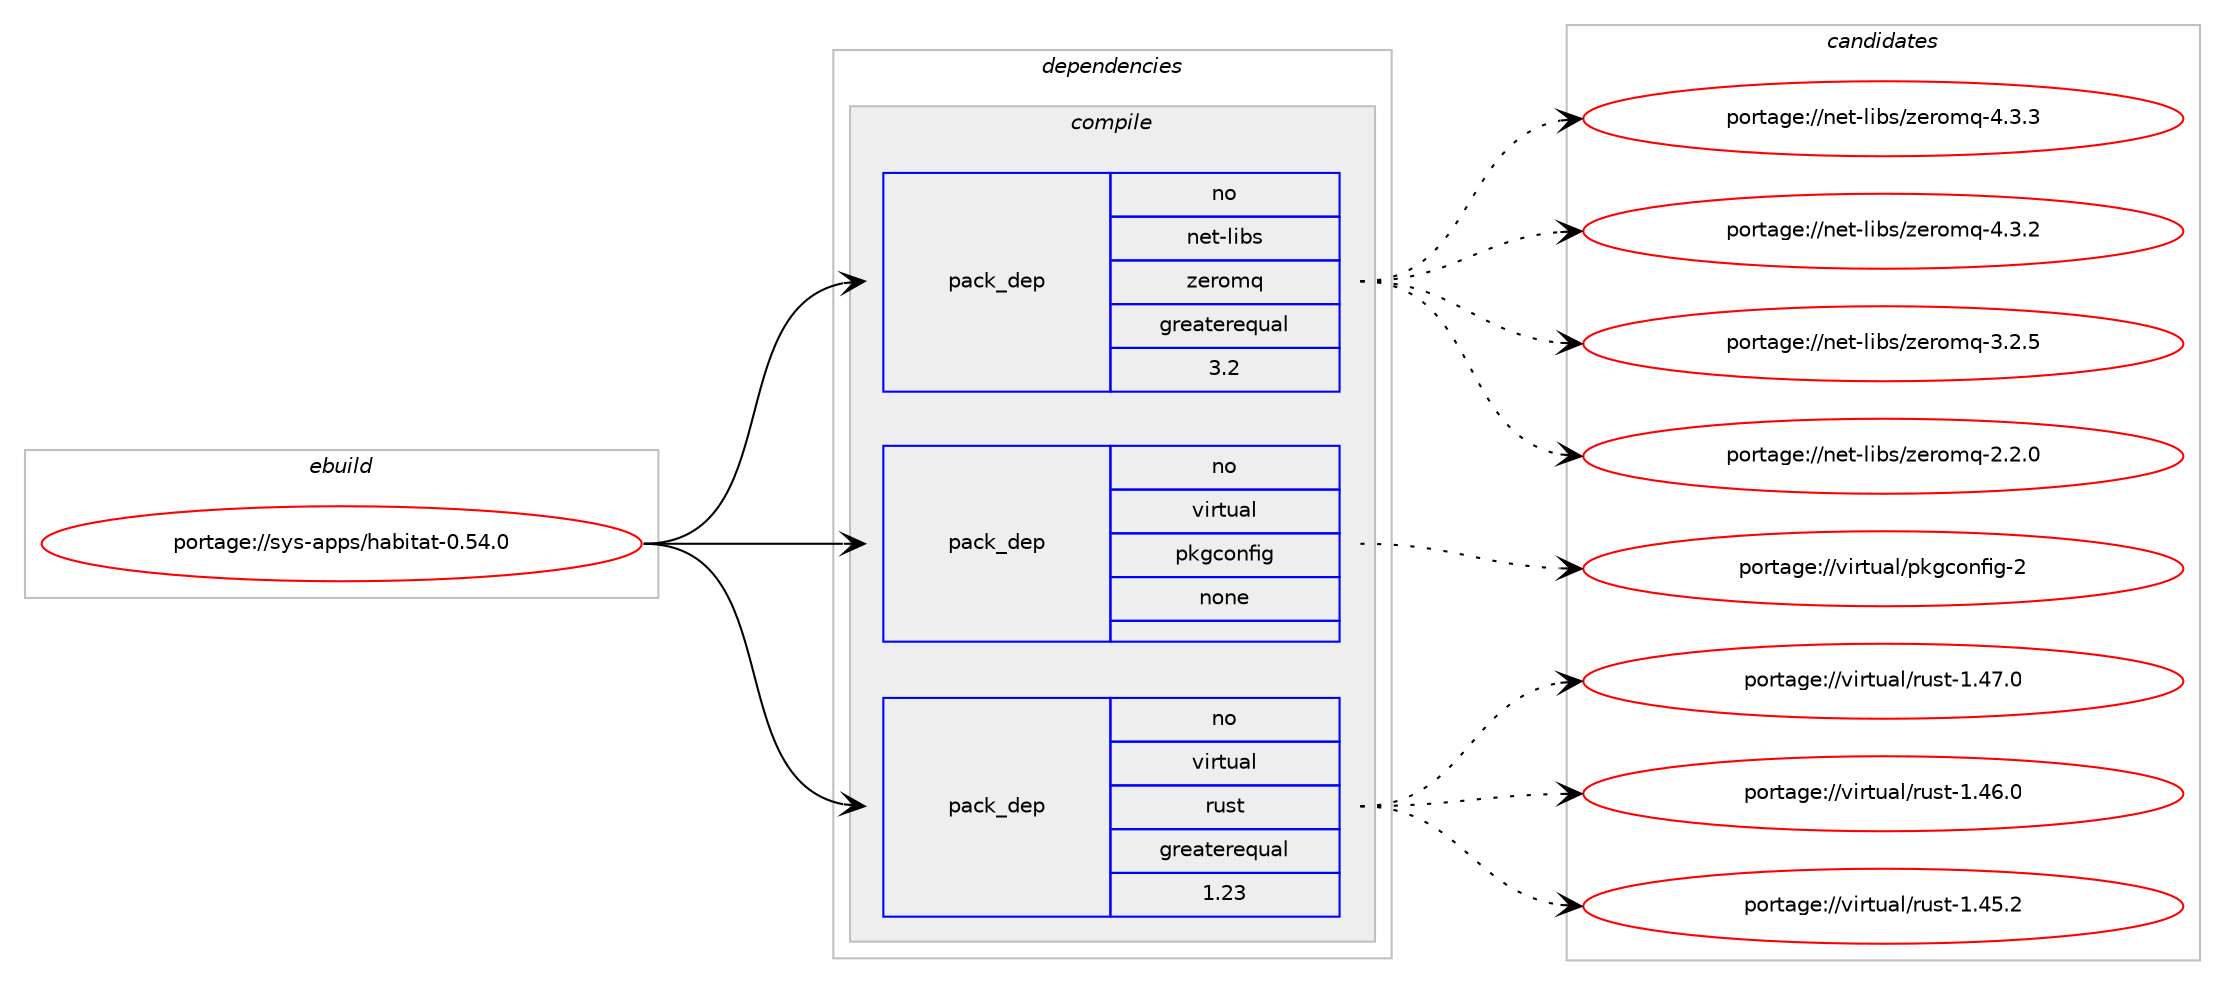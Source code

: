 digraph prolog {

# *************
# Graph options
# *************

newrank=true;
concentrate=true;
compound=true;
graph [rankdir=LR,fontname=Helvetica,fontsize=10,ranksep=1.5];#, ranksep=2.5, nodesep=0.2];
edge  [arrowhead=vee];
node  [fontname=Helvetica,fontsize=10];

# **********
# The ebuild
# **********

subgraph cluster_leftcol {
color=gray;
rank=same;
label=<<i>ebuild</i>>;
id [label="portage://sys-apps/habitat-0.54.0", color=red, width=4, href="../sys-apps/habitat-0.54.0.svg"];
}

# ****************
# The dependencies
# ****************

subgraph cluster_midcol {
color=gray;
label=<<i>dependencies</i>>;
subgraph cluster_compile {
fillcolor="#eeeeee";
style=filled;
label=<<i>compile</i>>;
subgraph pack1850 {
dependency2122 [label=<<TABLE BORDER="0" CELLBORDER="1" CELLSPACING="0" CELLPADDING="4" WIDTH="220"><TR><TD ROWSPAN="6" CELLPADDING="30">pack_dep</TD></TR><TR><TD WIDTH="110">no</TD></TR><TR><TD>net-libs</TD></TR><TR><TD>zeromq</TD></TR><TR><TD>greaterequal</TD></TR><TR><TD>3.2</TD></TR></TABLE>>, shape=none, color=blue];
}
id:e -> dependency2122:w [weight=20,style="solid",arrowhead="vee"];
subgraph pack1851 {
dependency2123 [label=<<TABLE BORDER="0" CELLBORDER="1" CELLSPACING="0" CELLPADDING="4" WIDTH="220"><TR><TD ROWSPAN="6" CELLPADDING="30">pack_dep</TD></TR><TR><TD WIDTH="110">no</TD></TR><TR><TD>virtual</TD></TR><TR><TD>pkgconfig</TD></TR><TR><TD>none</TD></TR><TR><TD></TD></TR></TABLE>>, shape=none, color=blue];
}
id:e -> dependency2123:w [weight=20,style="solid",arrowhead="vee"];
subgraph pack1852 {
dependency2124 [label=<<TABLE BORDER="0" CELLBORDER="1" CELLSPACING="0" CELLPADDING="4" WIDTH="220"><TR><TD ROWSPAN="6" CELLPADDING="30">pack_dep</TD></TR><TR><TD WIDTH="110">no</TD></TR><TR><TD>virtual</TD></TR><TR><TD>rust</TD></TR><TR><TD>greaterequal</TD></TR><TR><TD>1.23</TD></TR></TABLE>>, shape=none, color=blue];
}
id:e -> dependency2124:w [weight=20,style="solid",arrowhead="vee"];
}
subgraph cluster_compileandrun {
fillcolor="#eeeeee";
style=filled;
label=<<i>compile and run</i>>;
}
subgraph cluster_run {
fillcolor="#eeeeee";
style=filled;
label=<<i>run</i>>;
}
}

# **************
# The candidates
# **************

subgraph cluster_choices {
rank=same;
color=gray;
label=<<i>candidates</i>>;

subgraph choice1850 {
color=black;
nodesep=1;
choice110101116451081059811547122101114111109113455246514651 [label="portage://net-libs/zeromq-4.3.3", color=red, width=4,href="../net-libs/zeromq-4.3.3.svg"];
choice110101116451081059811547122101114111109113455246514650 [label="portage://net-libs/zeromq-4.3.2", color=red, width=4,href="../net-libs/zeromq-4.3.2.svg"];
choice110101116451081059811547122101114111109113455146504653 [label="portage://net-libs/zeromq-3.2.5", color=red, width=4,href="../net-libs/zeromq-3.2.5.svg"];
choice110101116451081059811547122101114111109113455046504648 [label="portage://net-libs/zeromq-2.2.0", color=red, width=4,href="../net-libs/zeromq-2.2.0.svg"];
dependency2122:e -> choice110101116451081059811547122101114111109113455246514651:w [style=dotted,weight="100"];
dependency2122:e -> choice110101116451081059811547122101114111109113455246514650:w [style=dotted,weight="100"];
dependency2122:e -> choice110101116451081059811547122101114111109113455146504653:w [style=dotted,weight="100"];
dependency2122:e -> choice110101116451081059811547122101114111109113455046504648:w [style=dotted,weight="100"];
}
subgraph choice1851 {
color=black;
nodesep=1;
choice1181051141161179710847112107103991111101021051034550 [label="portage://virtual/pkgconfig-2", color=red, width=4,href="../virtual/pkgconfig-2.svg"];
dependency2123:e -> choice1181051141161179710847112107103991111101021051034550:w [style=dotted,weight="100"];
}
subgraph choice1852 {
color=black;
nodesep=1;
choice118105114116117971084711411711511645494652554648 [label="portage://virtual/rust-1.47.0", color=red, width=4,href="../virtual/rust-1.47.0.svg"];
choice118105114116117971084711411711511645494652544648 [label="portage://virtual/rust-1.46.0", color=red, width=4,href="../virtual/rust-1.46.0.svg"];
choice118105114116117971084711411711511645494652534650 [label="portage://virtual/rust-1.45.2", color=red, width=4,href="../virtual/rust-1.45.2.svg"];
dependency2124:e -> choice118105114116117971084711411711511645494652554648:w [style=dotted,weight="100"];
dependency2124:e -> choice118105114116117971084711411711511645494652544648:w [style=dotted,weight="100"];
dependency2124:e -> choice118105114116117971084711411711511645494652534650:w [style=dotted,weight="100"];
}
}

}
